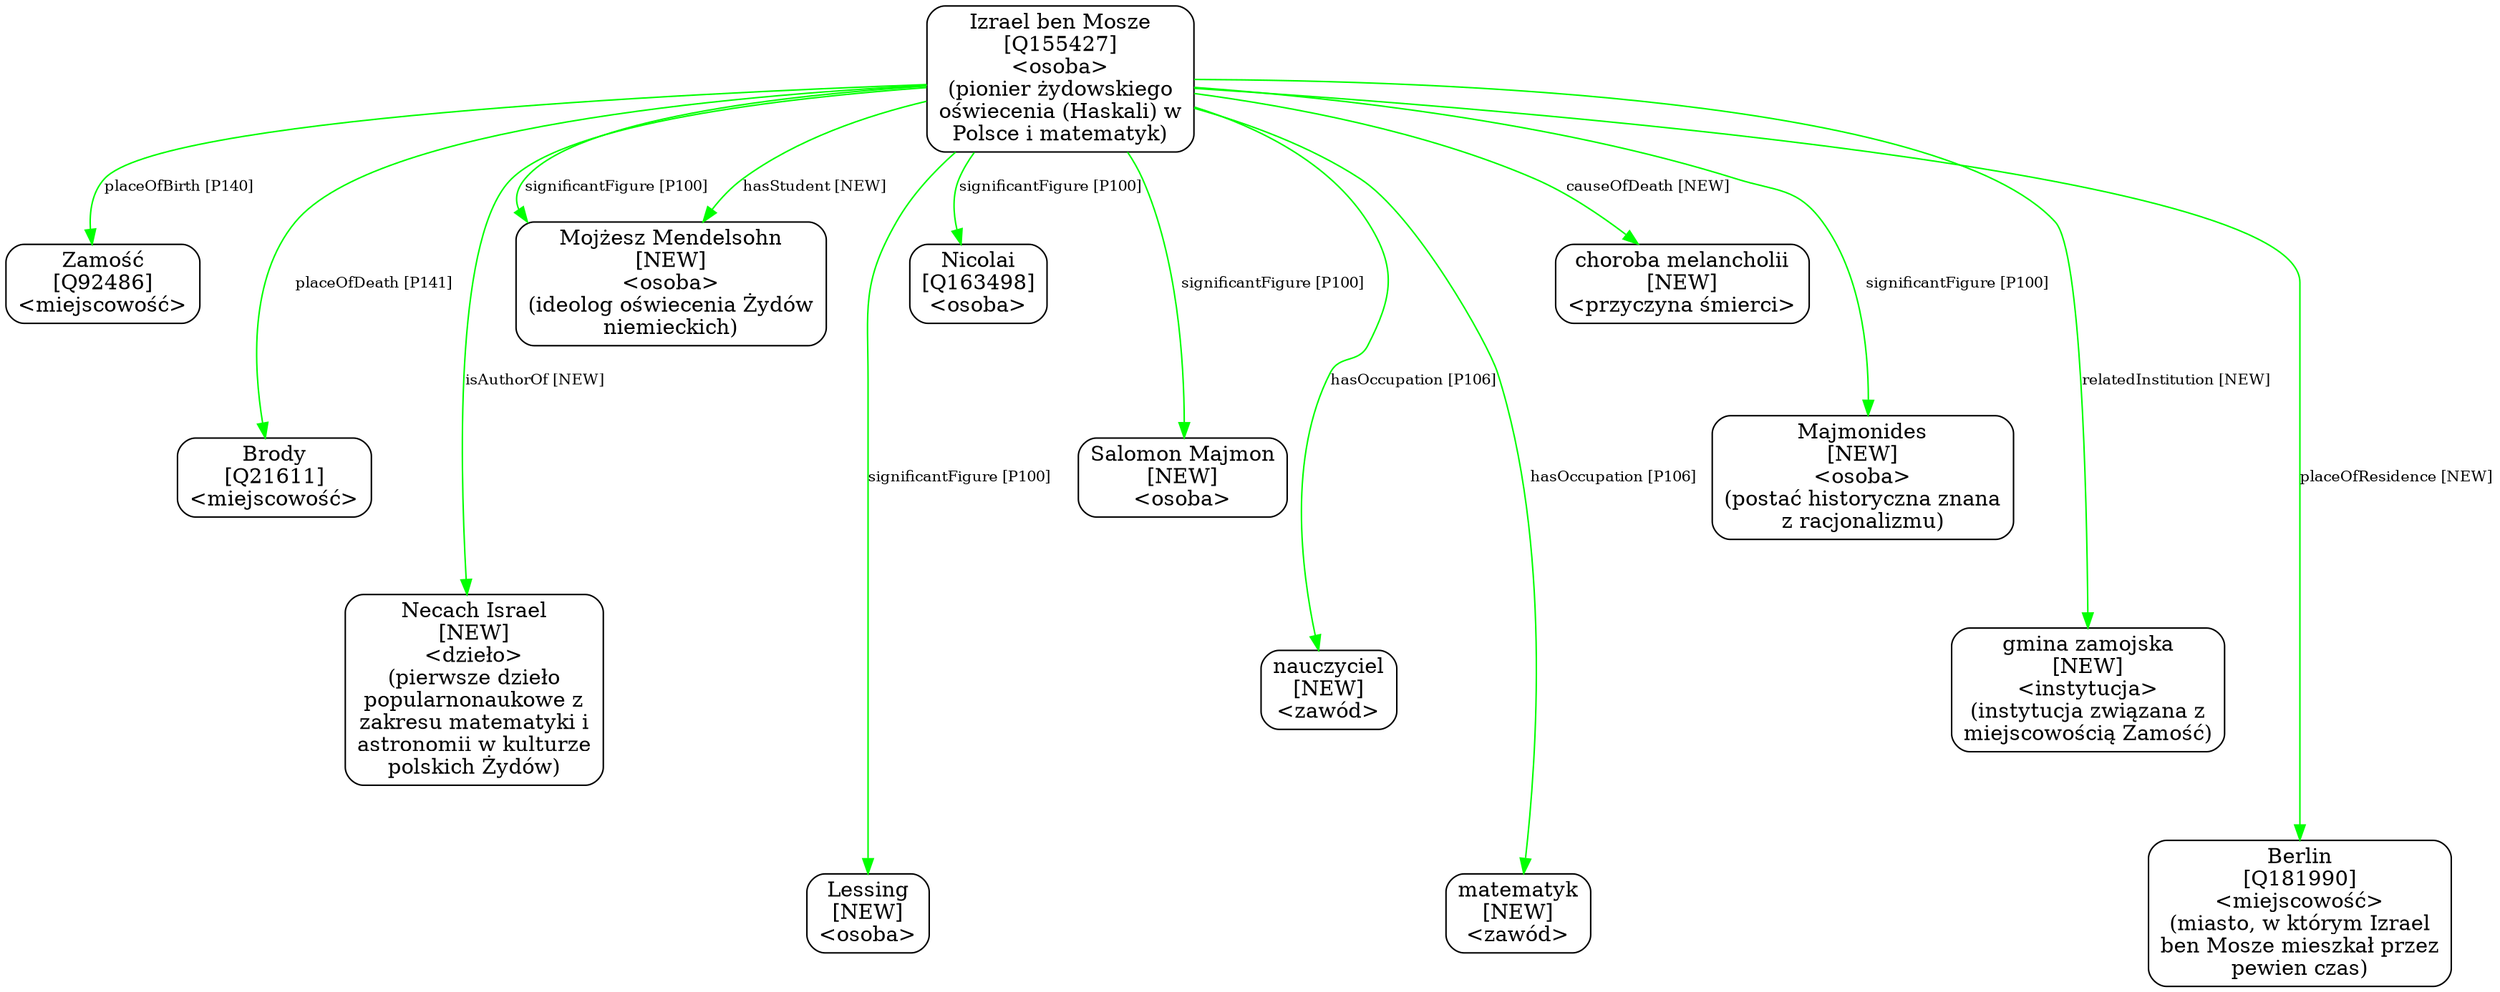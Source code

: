 digraph {
	node [shape=box,
		style=rounded
	];
	edge [fontsize=10];
	"Izrael ben Mosze
[Q155427]
<osoba>
(pionier żydowskiego
oświecenia (Haskali) w
Polsce i matematyk)"	[color=black,
		label="Izrael ben Mosze
[Q155427]
<osoba>
(pionier żydowskiego
oświecenia (Haskali) w
Polsce i matematyk)"];
	"Izrael ben Mosze
[Q155427]
<osoba>
(pionier żydowskiego
oświecenia (Haskali) w
Polsce i matematyk)" -> "Zamość
[Q92486]
<miejscowość>"	[color=green,
		label="placeOfBirth [P140]",
		minlen=1];
	"Izrael ben Mosze
[Q155427]
<osoba>
(pionier żydowskiego
oświecenia (Haskali) w
Polsce i matematyk)" -> "Brody
[Q21611]
<miejscowość>"	[color=green,
		label="placeOfDeath [P141]",
		minlen=2];
	"Izrael ben Mosze
[Q155427]
<osoba>
(pionier żydowskiego
oświecenia (Haskali) w
Polsce i matematyk)" -> "Necach Israel
[NEW]
<dzieło>
(pierwsze dzieło
popularnonaukowe z
zakresu matematyki i
astronomii w kulturze
polskich Żydów)"	[color=green,
		label="isAuthorOf [NEW]",
		minlen=3];
	"Izrael ben Mosze
[Q155427]
<osoba>
(pionier żydowskiego
oświecenia (Haskali) w
Polsce i matematyk)" -> "Mojżesz Mendelsohn
[NEW]
<osoba>
(ideolog oświecenia Żydów
niemieckich)"	[color=green,
		label="significantFigure [P100]"];
	"Izrael ben Mosze
[Q155427]
<osoba>
(pionier żydowskiego
oświecenia (Haskali) w
Polsce i matematyk)" -> "Mojżesz Mendelsohn
[NEW]
<osoba>
(ideolog oświecenia Żydów
niemieckich)"	[color=green,
		label="hasStudent [NEW]"];
	"Izrael ben Mosze
[Q155427]
<osoba>
(pionier żydowskiego
oświecenia (Haskali) w
Polsce i matematyk)" -> "Lessing
[NEW]
<osoba>"	[color=green,
		label="significantFigure [P100]",
		minlen=4];
	"Izrael ben Mosze
[Q155427]
<osoba>
(pionier żydowskiego
oświecenia (Haskali) w
Polsce i matematyk)" -> "Nicolai
[Q163498]
<osoba>"	[color=green,
		label="significantFigure [P100]",
		minlen=1];
	"Izrael ben Mosze
[Q155427]
<osoba>
(pionier żydowskiego
oświecenia (Haskali) w
Polsce i matematyk)" -> "Salomon Majmon
[NEW]
<osoba>"	[color=green,
		label="significantFigure [P100]",
		minlen=2];
	"Izrael ben Mosze
[Q155427]
<osoba>
(pionier żydowskiego
oświecenia (Haskali) w
Polsce i matematyk)" -> "nauczyciel
[NEW]
<zawód>"	[color=green,
		label="hasOccupation [P106]",
		minlen=3];
	"Izrael ben Mosze
[Q155427]
<osoba>
(pionier żydowskiego
oświecenia (Haskali) w
Polsce i matematyk)" -> "matematyk
[NEW]
<zawód>"	[color=green,
		label="hasOccupation [P106]",
		minlen=4];
	"Izrael ben Mosze
[Q155427]
<osoba>
(pionier żydowskiego
oświecenia (Haskali) w
Polsce i matematyk)" -> "choroba melancholii
[NEW]
<przyczyna śmierci>"	[color=green,
		label="causeOfDeath [NEW]",
		minlen=1];
	"Izrael ben Mosze
[Q155427]
<osoba>
(pionier żydowskiego
oświecenia (Haskali) w
Polsce i matematyk)" -> "Majmonides
[NEW]
<osoba>
(postać historyczna znana
z racjonalizmu)"	[color=green,
		label="significantFigure [P100]",
		minlen=2];
	"Izrael ben Mosze
[Q155427]
<osoba>
(pionier żydowskiego
oświecenia (Haskali) w
Polsce i matematyk)" -> "gmina zamojska
[NEW]
<instytucja>
(instytucja związana z
miejscowością Zamość)"	[color=green,
		label="relatedInstitution [NEW]",
		minlen=3];
	"Izrael ben Mosze
[Q155427]
<osoba>
(pionier żydowskiego
oświecenia (Haskali) w
Polsce i matematyk)" -> "Berlin
[Q181990]
<miejscowość>
(miasto, w którym Izrael
ben Mosze mieszkał przez
pewien czas)"	[color=green,
		label="placeOfResidence [NEW]",
		minlen=4];
}
